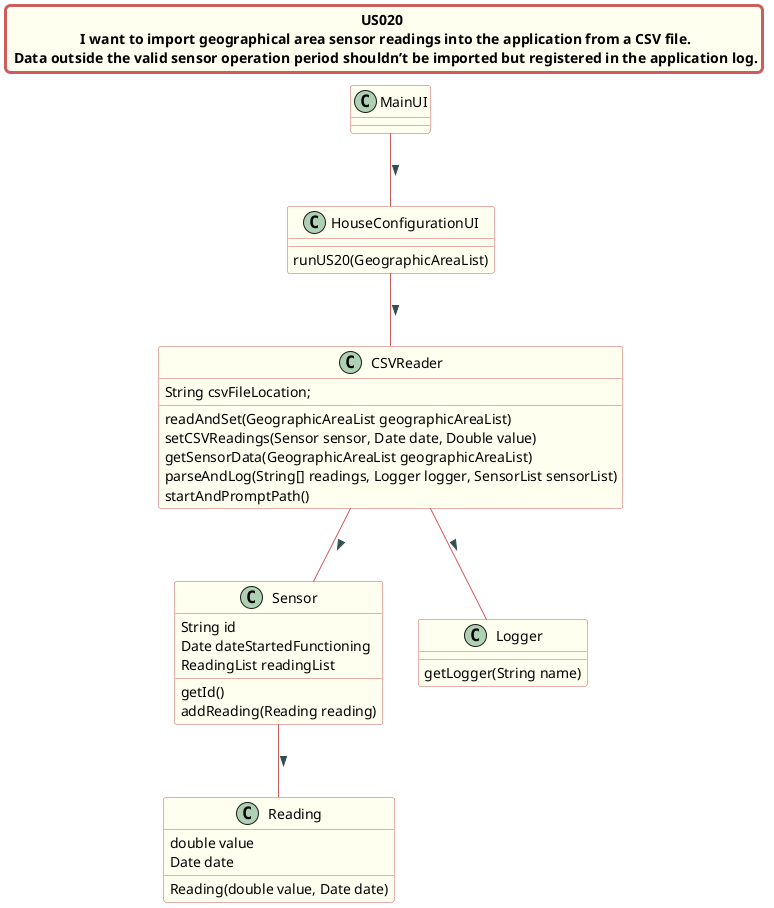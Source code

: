 @startuml
title US020 \n  I want to import geographical area sensor readings into the application from a CSV file. \n Data outside the valid sensor operation period shouldn’t be imported but registered in the application log.

skinparam titleBorderRoundCorner 10
skinparam titleBorderThickness 3
skinparam titleBorderColor indianred
skinparam titleBackgroundColor ivory
skinparam FontName quicksand

skinparam class {
 	BorderColor indianred
 	BackgroundColor indianred
 	BackgroundColor ivory
    roundcorner 10
    ArrowFontName Verdana
    ArrowColor indianred
    ArrowFontColor darkslategrey
 }


MainUI -- HouseConfigurationUI : >

HouseConfigurationUI -- CSVReader : >
CSVReader -- Sensor : >
CSVReader -- Logger : >
Sensor -- Reading : >

class HouseConfigurationUI{

runUS20(GeographicAreaList)
}

class CSVReader{
String csvFileLocation;

readAndSet(GeographicAreaList geographicAreaList)
setCSVReadings(Sensor sensor, Date date, Double value)
getSensorData(GeographicAreaList geographicAreaList)
parseAndLog(String[] readings, Logger logger, SensorList sensorList)
startAndPromptPath()
}



class Sensor{
String id
Date dateStartedFunctioning
ReadingList readingList

getId()
addReading(Reading reading)
}

class Reading{
double value
Date date

Reading(double value, Date date)
}
class Logger{
getLogger(String name)
}
@enduml